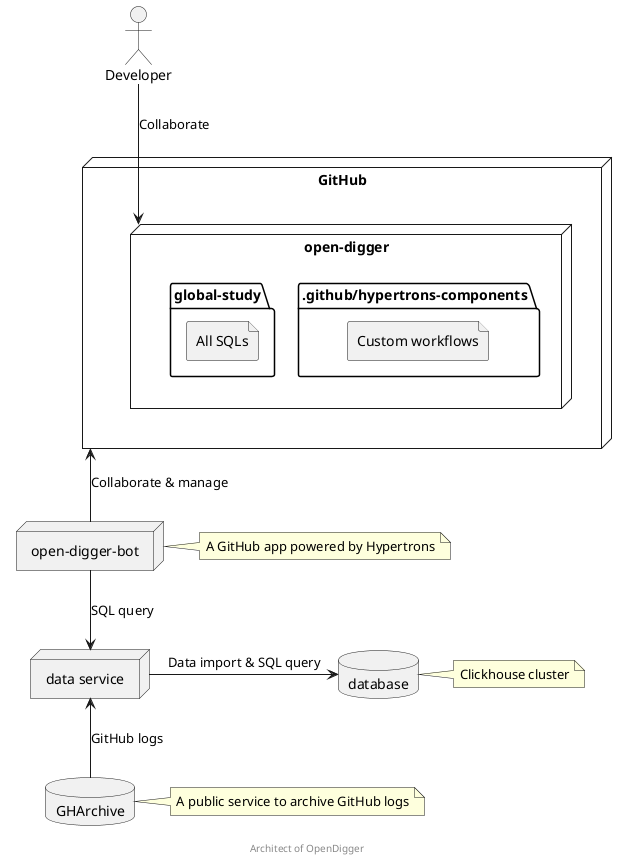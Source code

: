 @startuml

footer Architect of OpenDigger

actor Developer as dev

node GitHub as github {
  node "open-digger" as repo {
    folder ".github/hypertrons-components" as cwf {
      file "Custom workflows"
    }
    folder "global-study" as sqls {
      file "All SQLs"
    }
    folder "case-study" as sqls {
      file "All SQLs"
    }
  }
}

node "open-digger-bot" as bot
note right: A GitHub app powered by Hypertrons

node "data service" as ds

database database as ch
note right: Clickhouse cluster

database GHArchive as gha
note right: A public service to archive GitHub logs

dev -down-> repo: Collaborate
bot -up-> github: "Collaborate & manage"

bot -down-> ds: SQL query
ds -> ch: "Data import & SQL query"

gha -up-> ds: GitHub logs

@enduml

